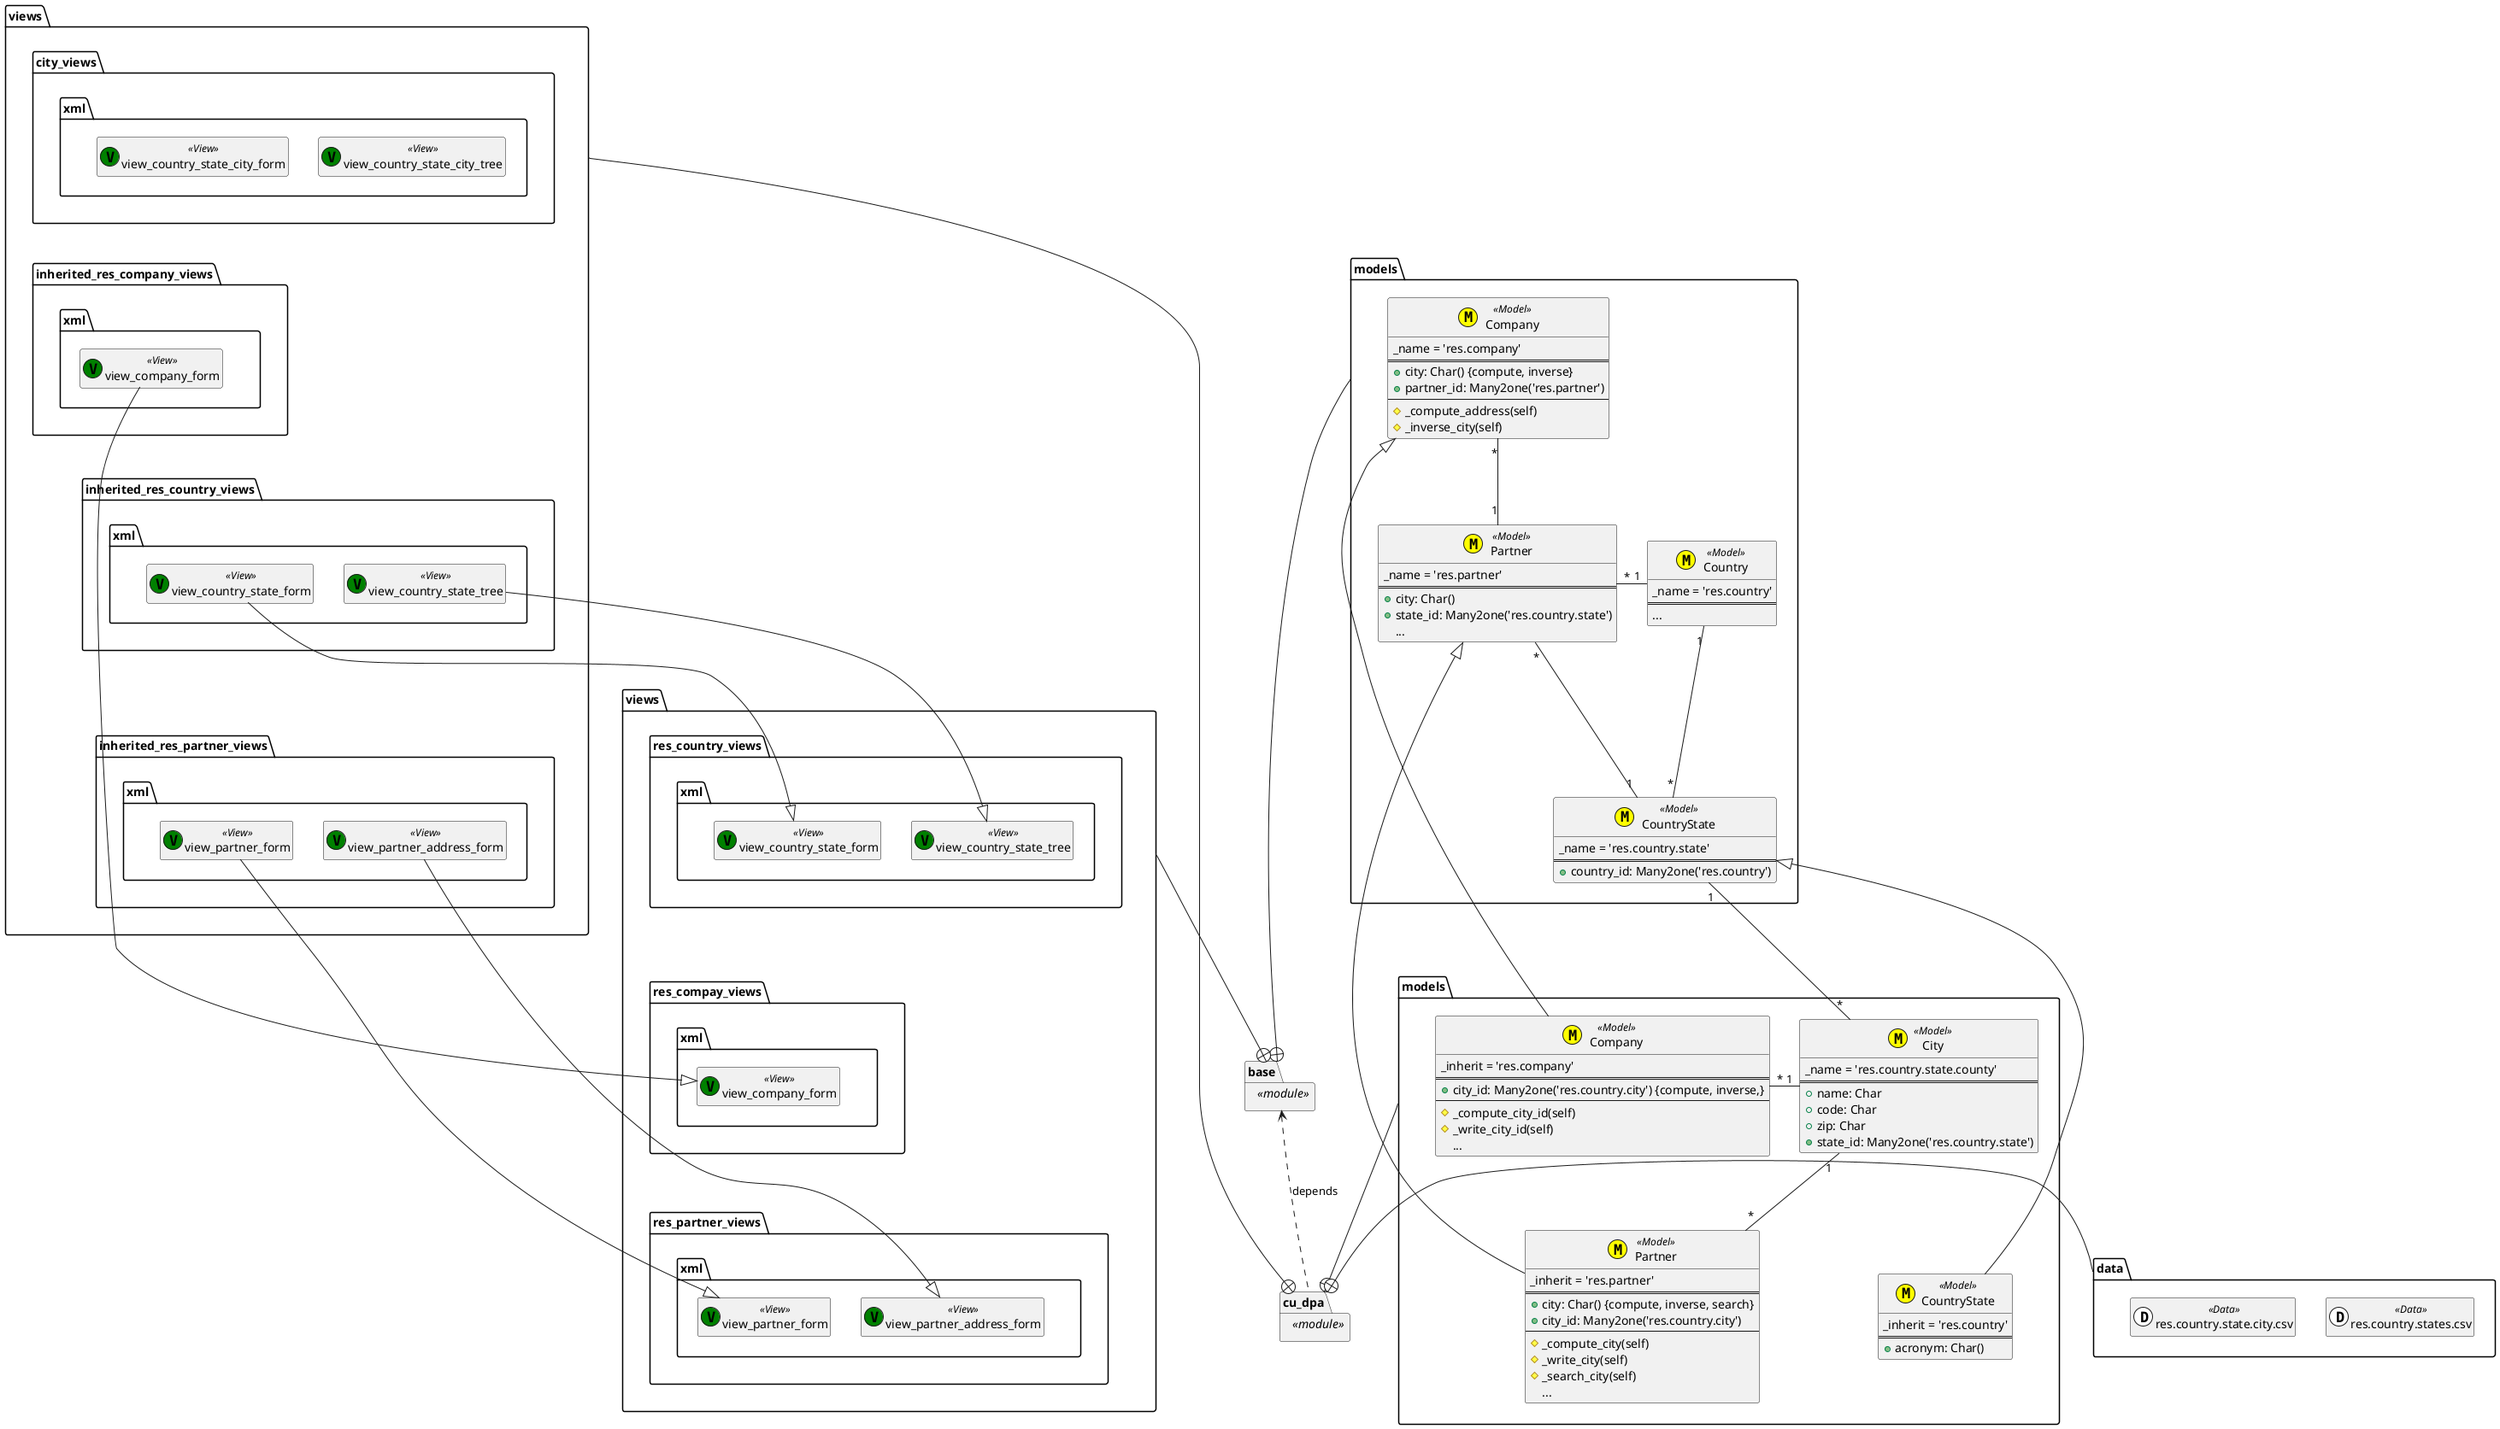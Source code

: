 @startuml

' **************************************
' Module: base
' **************************************
package base <<module>> {    
}

   
package models as m1 {
    class Country <<(M, yellow) Model>> {
        _name = 'res.country'
        ==
        ...    
    }

    class Partner <<(M, yellow) Model>> {
        _name = 'res.partner' 
        ==
        + city: Char()
        + state_id: Many2one('res.country.state')  
        ...
    }

    class Company <<(M, yellow) Model>> {
        _name = 'res.company'
        ==
        +city: Char() {compute, inverse}
        +partner_id: Many2one('res.partner')
        --
        #_compute_address(self)
        #_inverse_city(self)
    }

    class CountryState <<(M, yellow) Model>>  {
        _name = 'res.country.state'
        ==
        + country_id: Many2one('res.country')
    }
    
    Country "1" -- "*" CountryState
    Partner "*" -right- "1" Country
    Partner "*" -right- "1" CountryState
    Company "*" -- "1" Partner
}


package views as v1 {
    package "res_country_views.xml" {
        class view_country_state_tree <<(V, green) View>>
        class view_country_state_form <<(V, green) View>>
    }

    package "res_compay_views.xml" {
        class view_company_form <<(V, green) View>>
    }

    package "res_partner_views.xml" {
        class view_partner_address_form <<(V, green) View>>
        class view_partner_form <<(V, green) View>>
    }

    ' layout
    "res_country_views.xml" -[hidden]- "res_compay_views.xml"
    "res_compay_views.xml" -[hidden]- "res_partner_views.xml"
}

m1 --+ base
v1 --+ base

package cu_dpa <<module>> {
}

package views as v2 {
    
    package "city_views.xml" {
        class view_country_state_city_tree <<(V, green) View>>
        class view_country_state_city_form <<(V, green) View>>
    }

    package "inherited_res_company_views.xml" {
        class "view_company_form" as H_view_company_form <<(V, green) View>> {
        }
    }

    package "inherited_res_country_views.xml" {
        class "view_country_state_tree" as H_view_country_state_tree <<(V, green) View>>
        class "view_country_state_form" as H_view_country_state_form <<(V, green) View>>
    }

    package "inherited_res_partner_views.xml" {
        class "view_partner_address_form" as H_view_partner_address_form <<(V, green) View>>
        class "view_partner_form" as H_view_partner_form <<(V, green) View>>
    }

    H_view_company_form --|> view_company_form
    H_view_country_state_tree --|> view_country_state_tree
    H_view_country_state_form --|> view_country_state_form
    H_view_partner_address_form --|> view_partner_address_form
    H_view_partner_form --|> view_partner_form
    ' layout
    "city_views.xml" -[hidden]-"inherited_res_company_views.xml"
    "inherited_res_company_views.xml" -[hidden]- "inherited_res_country_views.xml"
    "inherited_res_country_views.xml" -[hidden]- "inherited_res_partner_views.xml"
}

package models as m2 {
    class City <<(M, yellow) Model>> {
        _name = 'res.country.state.county'
        ==
        +name: Char
        +code: Char
        +zip: Char
        +state_id: Many2one('res.country.state')
    }

    class "CountryState" as hcs <<(M, yellow) Model>> {
        _inherit = 'res.country' 
        ==
        +acronym: Char()
    }

    class "Partner" as hp <<(M, yellow) Model>> {
        _inherit = 'res.partner'
        ==
        +city: Char() {compute, inverse, search}
        +city_id: Many2one('res.country.city')
        --
        #_compute_city(self)
        #_write_city(self)
        #_search_city(self)
        ...
    }

    class "Company" as hc <<(M, yellow) Model>> {
        _inherit = 'res.company'
        ==
        +city_id: Many2one('res.country.city') {compute, inverse,}
        --
        #_compute_city_id(self)
        #_write_city_id(self)
        ...
    }

    CountryState "1" -- "*" City
    CountryState <|-- hcs
    Company <|-- hc
    Partner <|-- hp
    City "1" -- "*" hp
    hc "*" -left- "1" City

    ' layout
    City -[hidden]- hcs
}

package data as d2 {
    class "res.country.states.csv" as c1 <<(D, white) Data>>  {

    }
    class "res.country.state.city.csv" as c2 <<(D, white) Data>> {

    }
    
    ' layout
    ' c1 -[hidden]- c2
}

m2 --+ cu_dpa
v2 --right+ cu_dpa
d2 --left+ cu_dpa


base <.. cu_dpa : depends
hide empty members


@enduml